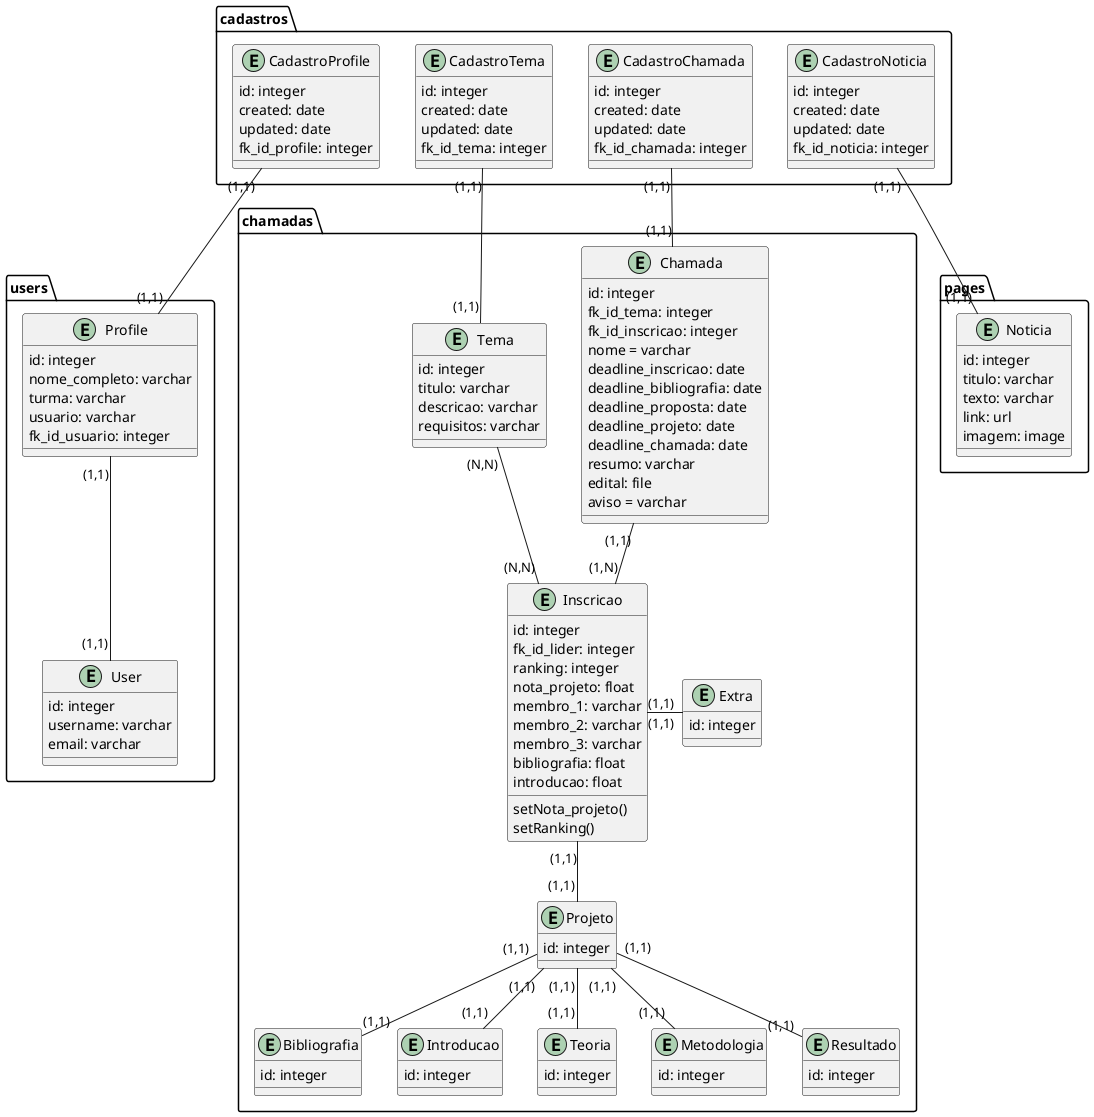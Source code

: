 @startuml PROGRESSUS
package users{
    entity User{
        id: integer
        username: varchar
        email: varchar
    }
    entity Profile{
        id: integer
        nome_completo: varchar
        turma: varchar
        usuario: varchar
        fk_id_usuario: integer
    }
    Profile "(1,1)" -- "(1,1)" User
}
package chamadas{
    entity Chamada{
        id: integer
        fk_id_tema: integer
        fk_id_inscricao: integer
        nome = varchar
        deadline_inscricao: date
        deadline_bibliografia: date
        deadline_proposta: date
        deadline_projeto: date
        deadline_chamada: date
        resumo: varchar
        edital: file
        aviso = varchar
    }
    entity Tema{
        id: integer
        titulo: varchar
        descricao: varchar
        requisitos: varchar
    }
    entity Inscricao{
        id: integer
        fk_id_lider: integer
        ranking: integer
        nota_projeto: float
        membro_1: varchar
        membro_2: varchar
        membro_3: varchar
        bibliografia: float
        introducao: float
        setNota_projeto()
        setRanking()
    }
    Tema "(N,N)" -- "(N,N)" Inscricao
    Chamada "(1,1)" -- "(1,N)" Inscricao
    entity Extra{
        id: integer
    }
    Inscricao "(1,1)" - "(1,1)" Extra
    entity Projeto{
        id: integer
    }
    Inscricao "(1,1)" -- "(1,1)" Projeto
    entity Bibliografia{
        id: integer
    }
    Projeto "(1,1)" -- "(1,1)" Bibliografia
    entity Introducao{
        id: integer
    }
    Projeto "(1,1)" -- "(1,1)" Introducao
    entity Teoria{
        id: integer
    }
    Projeto "(1,1)" -- "(1,1)" Teoria
    entity Metodologia{
        id: integer
    }
    Projeto "(1,1)" -- "(1,1)" Metodologia
    entity Resultado{
        id: integer
    }
    Projeto "(1,1)" -- "(1,1)" Resultado
}
package pages{
    entity Noticia{
        id: integer
        titulo: varchar
        texto: varchar
        link: url
        imagem: image        
    }
}
package cadastros{
    entity CadastroProfile{
        id: integer
        created: date
        updated: date
        fk_id_profile: integer
    }
    CadastroProfile "(1,1)" -- "(1,1)" Profile
    entity CadastroChamada{
        id: integer
        created: date
        updated: date
        fk_id_chamada: integer
    }
    CadastroChamada "(1,1)" -- "(1,1)" Chamada
    entity CadastroTema{
        id: integer
        created: date
        updated: date
        fk_id_tema: integer
    }
    CadastroTema "(1,1)" -- "(1,1)" Tema
    entity CadastroNoticia{
        id: integer
        created: date
        updated: date
        fk_id_noticia: integer
    }
    CadastroNoticia "(1,1)" -- "(1,1)" Noticia
}
@enduml